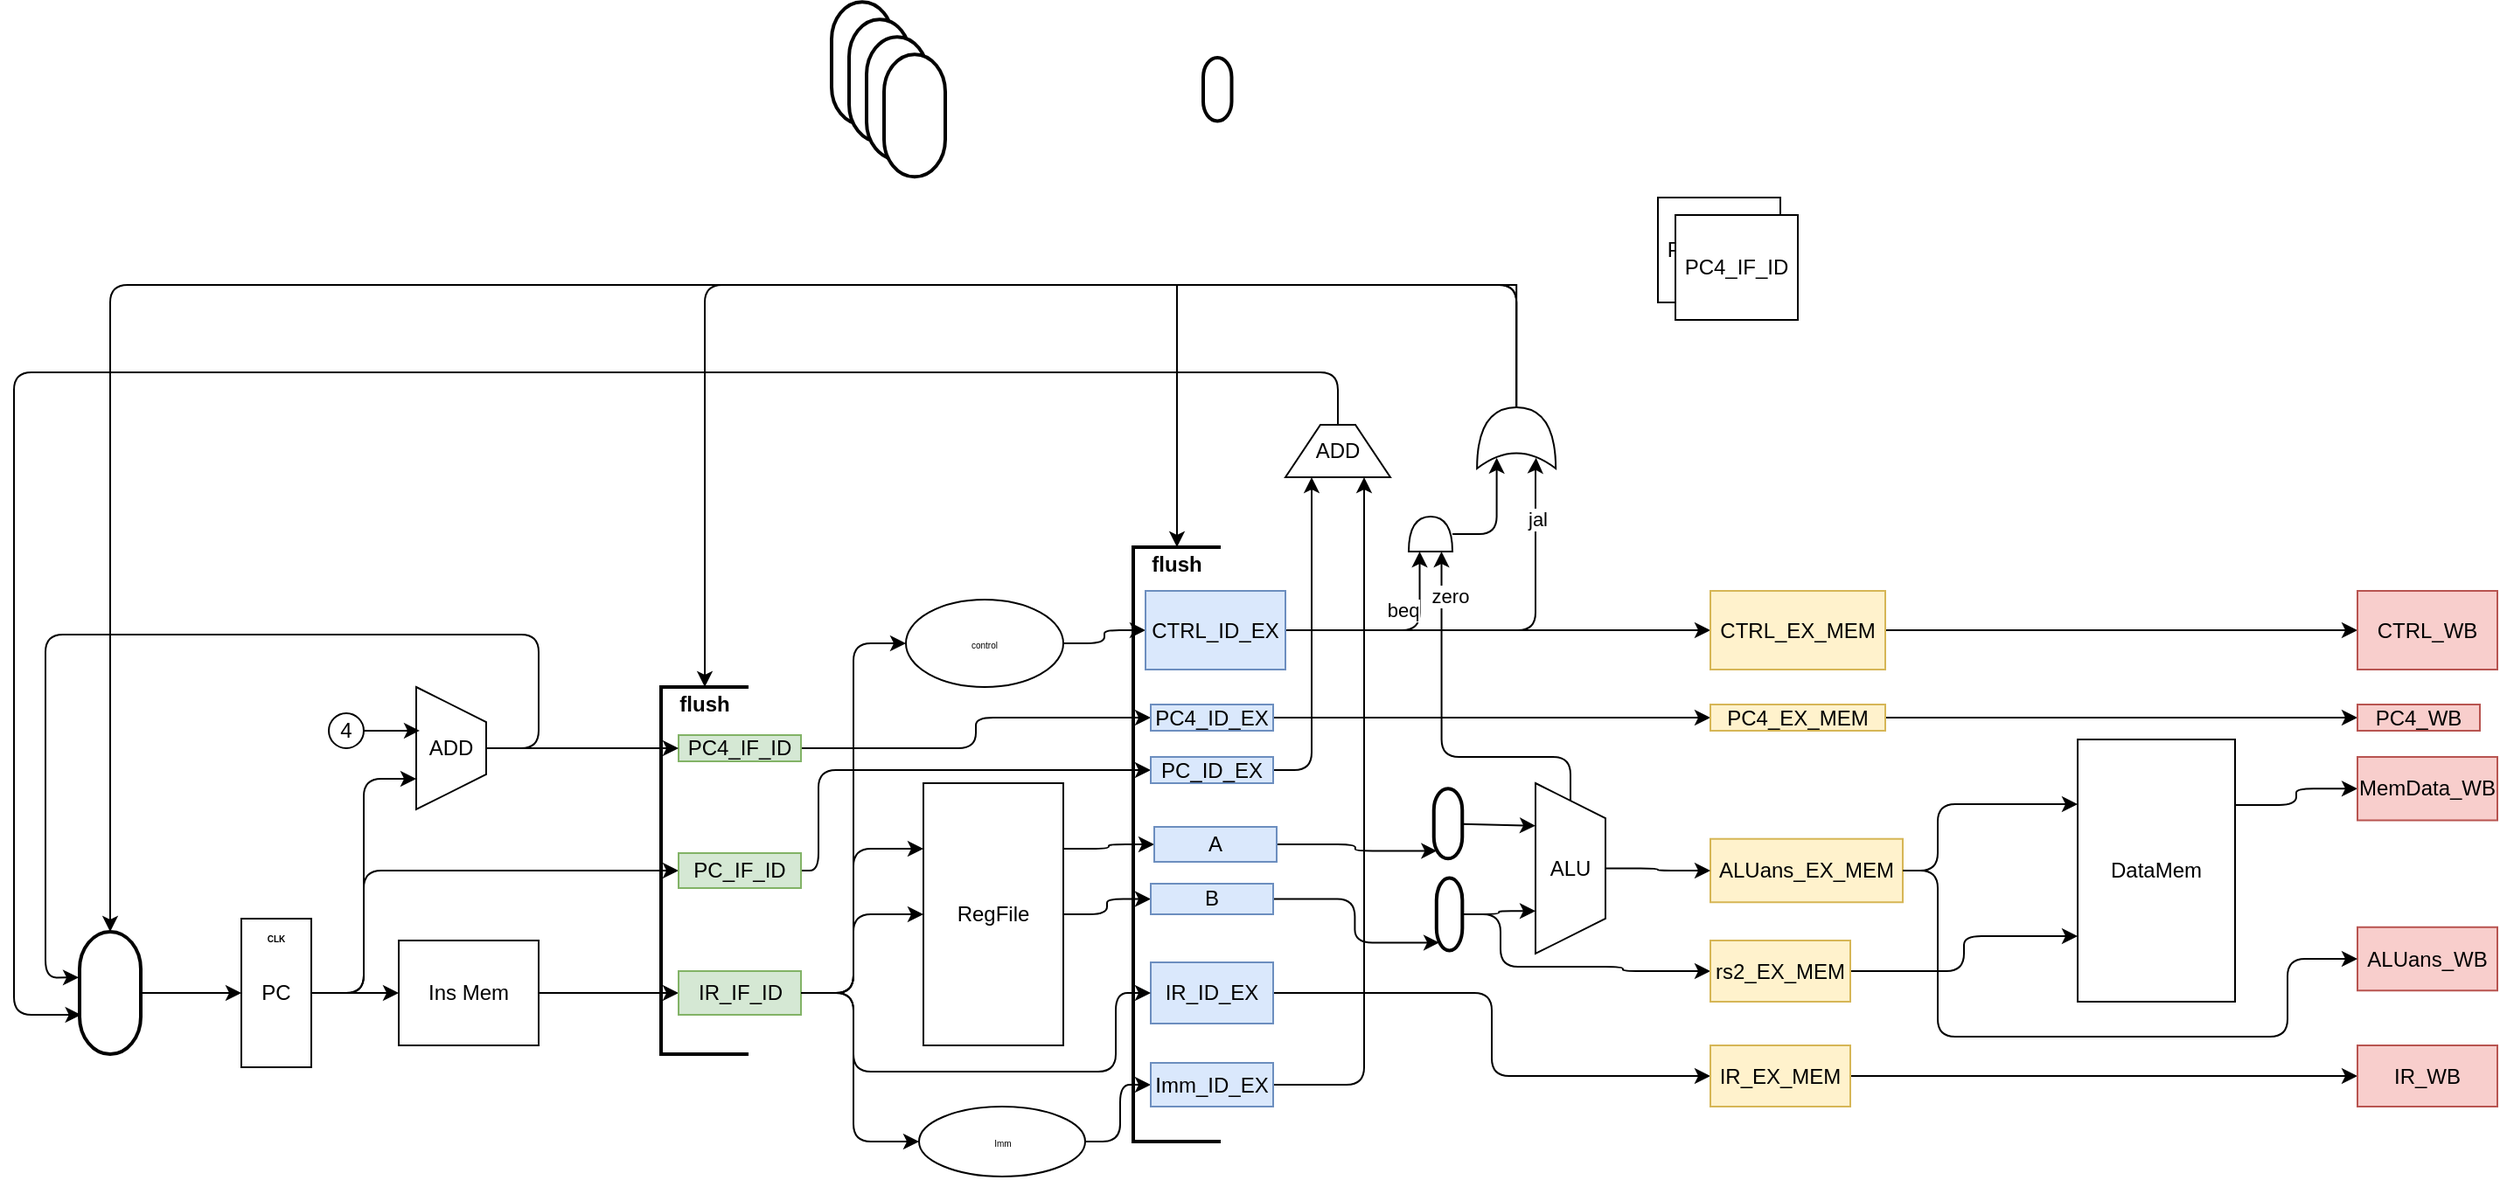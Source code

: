 <mxfile version="14.6.13" type="github">
  <diagram id="iIHYUd3_f0RwSLK5Qi1C" name="Page-1">
    <mxGraphModel dx="865" dy="457" grid="1" gridSize="10" guides="1" tooltips="1" connect="1" arrows="1" fold="1" page="1" pageScale="1" pageWidth="1654" pageHeight="2336" math="0" shadow="0">
      <root>
        <mxCell id="0" />
        <mxCell id="1" parent="0" />
        <mxCell id="OzW8gkyC8wNDTE9PfF5A-3" style="edgeStyle=orthogonalEdgeStyle;orthogonalLoop=1;jettySize=auto;html=1;exitX=1;exitY=0.5;exitDx=0;exitDy=0;entryX=0;entryY=0.5;entryDx=0;entryDy=0;" edge="1" parent="1" source="OzW8gkyC8wNDTE9PfF5A-1" target="OzW8gkyC8wNDTE9PfF5A-2">
          <mxGeometry relative="1" as="geometry" />
        </mxCell>
        <mxCell id="OzW8gkyC8wNDTE9PfF5A-16" style="edgeStyle=orthogonalEdgeStyle;orthogonalLoop=1;jettySize=auto;html=1;exitX=1;exitY=0.5;exitDx=0;exitDy=0;entryX=0;entryY=0.5;entryDx=0;entryDy=0;" edge="1" parent="1" source="OzW8gkyC8wNDTE9PfF5A-1" target="OzW8gkyC8wNDTE9PfF5A-12">
          <mxGeometry relative="1" as="geometry">
            <Array as="points">
              <mxPoint x="300" y="635" />
              <mxPoint x="300" y="565" />
            </Array>
          </mxGeometry>
        </mxCell>
        <mxCell id="OzW8gkyC8wNDTE9PfF5A-19" style="edgeStyle=orthogonalEdgeStyle;orthogonalLoop=1;jettySize=auto;html=1;exitX=1;exitY=0.5;exitDx=0;exitDy=0;entryX=0.75;entryY=1;entryDx=0;entryDy=0;" edge="1" parent="1" source="OzW8gkyC8wNDTE9PfF5A-1" target="OzW8gkyC8wNDTE9PfF5A-17">
          <mxGeometry relative="1" as="geometry" />
        </mxCell>
        <mxCell id="OzW8gkyC8wNDTE9PfF5A-1" value="PC" style="whiteSpace=wrap;html=1;" vertex="1" parent="1">
          <mxGeometry x="230" y="592.5" width="40" height="85" as="geometry" />
        </mxCell>
        <mxCell id="OzW8gkyC8wNDTE9PfF5A-15" style="edgeStyle=orthogonalEdgeStyle;orthogonalLoop=1;jettySize=auto;html=1;exitX=1;exitY=0.5;exitDx=0;exitDy=0;entryX=0;entryY=0.5;entryDx=0;entryDy=0;" edge="1" parent="1" source="OzW8gkyC8wNDTE9PfF5A-2" target="OzW8gkyC8wNDTE9PfF5A-11">
          <mxGeometry relative="1" as="geometry" />
        </mxCell>
        <mxCell id="OzW8gkyC8wNDTE9PfF5A-2" value="Ins Mem" style="whiteSpace=wrap;html=1;" vertex="1" parent="1">
          <mxGeometry x="320" y="605" width="80" height="60" as="geometry" />
        </mxCell>
        <mxCell id="OzW8gkyC8wNDTE9PfF5A-73" style="edgeStyle=orthogonalEdgeStyle;orthogonalLoop=1;jettySize=auto;html=1;entryX=0;entryY=0.5;entryDx=0;entryDy=0;fontSize=5;" edge="1" parent="1" source="OzW8gkyC8wNDTE9PfF5A-12" target="OzW8gkyC8wNDTE9PfF5A-71">
          <mxGeometry relative="1" as="geometry">
            <Array as="points">
              <mxPoint x="560" y="565" />
              <mxPoint x="560" y="508" />
            </Array>
          </mxGeometry>
        </mxCell>
        <mxCell id="OzW8gkyC8wNDTE9PfF5A-12" value="PC_IF_ID" style="whiteSpace=wrap;html=1;labelBackgroundColor=none;labelBorderColor=none;fillColor=#d5e8d4;strokeColor=#82b366;" vertex="1" parent="1">
          <mxGeometry x="480" y="555" width="70" height="20" as="geometry" />
        </mxCell>
        <mxCell id="OzW8gkyC8wNDTE9PfF5A-74" style="edgeStyle=orthogonalEdgeStyle;orthogonalLoop=1;jettySize=auto;html=1;exitX=1;exitY=0.5;exitDx=0;exitDy=0;entryX=0;entryY=0.5;entryDx=0;entryDy=0;fontSize=5;" edge="1" parent="1" source="OzW8gkyC8wNDTE9PfF5A-13" target="OzW8gkyC8wNDTE9PfF5A-70">
          <mxGeometry relative="1" as="geometry" />
        </mxCell>
        <mxCell id="OzW8gkyC8wNDTE9PfF5A-13" value="PC4_IF_ID" style="whiteSpace=wrap;html=1;labelBackgroundColor=none;labelBorderColor=none;fillColor=#d5e8d4;strokeColor=#82b366;" vertex="1" parent="1">
          <mxGeometry x="480" y="487.5" width="70" height="15" as="geometry" />
        </mxCell>
        <mxCell id="OzW8gkyC8wNDTE9PfF5A-18" style="edgeStyle=orthogonalEdgeStyle;orthogonalLoop=1;jettySize=auto;html=1;entryX=0;entryY=0.5;entryDx=0;entryDy=0;" edge="1" parent="1" source="OzW8gkyC8wNDTE9PfF5A-17" target="OzW8gkyC8wNDTE9PfF5A-13">
          <mxGeometry relative="1" as="geometry" />
        </mxCell>
        <mxCell id="OzW8gkyC8wNDTE9PfF5A-144" style="edgeStyle=orthogonalEdgeStyle;orthogonalLoop=1;jettySize=auto;html=1;entryX=0.374;entryY=1.014;entryDx=0;entryDy=0;entryPerimeter=0;" edge="1" parent="1" source="OzW8gkyC8wNDTE9PfF5A-17" target="OzW8gkyC8wNDTE9PfF5A-27">
          <mxGeometry relative="1" as="geometry">
            <Array as="points">
              <mxPoint x="400" y="495" />
              <mxPoint x="400" y="430" />
              <mxPoint x="118" y="430" />
              <mxPoint x="118" y="626" />
            </Array>
          </mxGeometry>
        </mxCell>
        <mxCell id="OzW8gkyC8wNDTE9PfF5A-17" value="ADD" style="shape=trapezoid;perimeter=trapezoidPerimeter;whiteSpace=wrap;html=1;fixedSize=1;direction=south;" vertex="1" parent="1">
          <mxGeometry x="330" y="460" width="40" height="70" as="geometry" />
        </mxCell>
        <mxCell id="OzW8gkyC8wNDTE9PfF5A-25" style="edgeStyle=orthogonalEdgeStyle;orthogonalLoop=1;jettySize=auto;html=1;entryX=0.357;entryY=0.95;entryDx=0;entryDy=0;entryPerimeter=0;" edge="1" parent="1" source="OzW8gkyC8wNDTE9PfF5A-22" target="OzW8gkyC8wNDTE9PfF5A-17">
          <mxGeometry relative="1" as="geometry" />
        </mxCell>
        <mxCell id="OzW8gkyC8wNDTE9PfF5A-22" value="4" style="ellipse;whiteSpace=wrap;html=1;aspect=fixed;" vertex="1" parent="1">
          <mxGeometry x="280" y="475" width="20" height="20" as="geometry" />
        </mxCell>
        <mxCell id="OzW8gkyC8wNDTE9PfF5A-36" style="edgeStyle=orthogonalEdgeStyle;orthogonalLoop=1;jettySize=auto;html=1;exitX=0.5;exitY=0;exitDx=0;exitDy=0;exitPerimeter=0;" edge="1" parent="1" source="OzW8gkyC8wNDTE9PfF5A-27" target="OzW8gkyC8wNDTE9PfF5A-1">
          <mxGeometry relative="1" as="geometry" />
        </mxCell>
        <mxCell id="OzW8gkyC8wNDTE9PfF5A-27" value="" style="strokeWidth=2;html=1;shape=mxgraph.flowchart.terminator;whiteSpace=wrap;rotation=90;" vertex="1" parent="1">
          <mxGeometry x="120" y="617.5" width="70" height="35" as="geometry" />
        </mxCell>
        <mxCell id="OzW8gkyC8wNDTE9PfF5A-28" value="" style="strokeWidth=2;html=1;shape=mxgraph.flowchart.terminator;whiteSpace=wrap;rotation=90;" vertex="1" parent="1">
          <mxGeometry x="550" y="85.63" width="70" height="35" as="geometry" />
        </mxCell>
        <mxCell id="OzW8gkyC8wNDTE9PfF5A-32" value="" style="strokeWidth=2;html=1;shape=mxgraph.flowchart.terminator;whiteSpace=wrap;rotation=90;" vertex="1" parent="1">
          <mxGeometry x="560" y="95.63" width="70" height="35" as="geometry" />
        </mxCell>
        <mxCell id="OzW8gkyC8wNDTE9PfF5A-33" value="" style="strokeWidth=2;html=1;shape=mxgraph.flowchart.terminator;whiteSpace=wrap;rotation=90;" vertex="1" parent="1">
          <mxGeometry x="570" y="105.63" width="70" height="35" as="geometry" />
        </mxCell>
        <mxCell id="OzW8gkyC8wNDTE9PfF5A-34" value="" style="strokeWidth=2;html=1;shape=mxgraph.flowchart.terminator;whiteSpace=wrap;rotation=90;" vertex="1" parent="1">
          <mxGeometry x="580" y="115.63" width="70" height="35" as="geometry" />
        </mxCell>
        <mxCell id="OzW8gkyC8wNDTE9PfF5A-35" value="" style="strokeWidth=2;html=1;shape=mxgraph.flowchart.terminator;whiteSpace=wrap;rotation=90;" vertex="1" parent="1">
          <mxGeometry x="770" y="110" width="36.25" height="16.25" as="geometry" />
        </mxCell>
        <mxCell id="OzW8gkyC8wNDTE9PfF5A-68" style="edgeStyle=orthogonalEdgeStyle;orthogonalLoop=1;jettySize=auto;html=1;exitX=1;exitY=0.25;exitDx=0;exitDy=0;entryX=0;entryY=0.5;entryDx=0;entryDy=0;fontSize=5;" edge="1" parent="1" source="OzW8gkyC8wNDTE9PfF5A-41" target="OzW8gkyC8wNDTE9PfF5A-66">
          <mxGeometry relative="1" as="geometry" />
        </mxCell>
        <mxCell id="OzW8gkyC8wNDTE9PfF5A-69" style="edgeStyle=orthogonalEdgeStyle;orthogonalLoop=1;jettySize=auto;html=1;exitX=1;exitY=0.5;exitDx=0;exitDy=0;fontSize=5;" edge="1" parent="1" source="OzW8gkyC8wNDTE9PfF5A-41" target="OzW8gkyC8wNDTE9PfF5A-65">
          <mxGeometry relative="1" as="geometry" />
        </mxCell>
        <mxCell id="OzW8gkyC8wNDTE9PfF5A-41" value="RegFile" style="whiteSpace=wrap;html=1;" vertex="1" parent="1">
          <mxGeometry x="620" y="515" width="80" height="150" as="geometry" />
        </mxCell>
        <mxCell id="OzW8gkyC8wNDTE9PfF5A-44" value="" style="whiteSpace=wrap;html=1;labelBackgroundColor=none;labelBorderColor=none;fillColor=#d5e8d4;strokeColor=#82b366;" vertex="1" connectable="0" parent="1">
          <mxGeometry x="480" y="622.5" width="70" height="25" as="geometry" />
        </mxCell>
        <mxCell id="OzW8gkyC8wNDTE9PfF5A-11" value="IR_IF_ID" style="html=1;fillColor=#d5e8d4;strokeColor=#82b366;" vertex="1" parent="OzW8gkyC8wNDTE9PfF5A-44">
          <mxGeometry width="70" height="25" as="geometry" />
        </mxCell>
        <mxCell id="OzW8gkyC8wNDTE9PfF5A-49" value="&lt;b&gt;CLK&lt;/b&gt;" style="text;html=1;strokeColor=none;fillColor=none;align=center;verticalAlign=middle;whiteSpace=wrap;fontSize=5;" vertex="1" parent="1">
          <mxGeometry x="230" y="592.5" width="40" height="20" as="geometry" />
        </mxCell>
        <mxCell id="OzW8gkyC8wNDTE9PfF5A-51" style="edgeStyle=orthogonalEdgeStyle;orthogonalLoop=1;jettySize=auto;html=1;entryX=0;entryY=0.25;entryDx=0;entryDy=0;fontSize=5;" edge="1" parent="1" source="OzW8gkyC8wNDTE9PfF5A-11" target="OzW8gkyC8wNDTE9PfF5A-41">
          <mxGeometry relative="1" as="geometry">
            <Array as="points">
              <mxPoint x="580" y="635" />
              <mxPoint x="580" y="553" />
            </Array>
          </mxGeometry>
        </mxCell>
        <mxCell id="OzW8gkyC8wNDTE9PfF5A-52" style="edgeStyle=orthogonalEdgeStyle;orthogonalLoop=1;jettySize=auto;html=1;fontSize=5;" edge="1" parent="1" source="OzW8gkyC8wNDTE9PfF5A-11" target="OzW8gkyC8wNDTE9PfF5A-41">
          <mxGeometry relative="1" as="geometry">
            <Array as="points">
              <mxPoint x="580" y="635" />
              <mxPoint x="580" y="590" />
            </Array>
          </mxGeometry>
        </mxCell>
        <mxCell id="OzW8gkyC8wNDTE9PfF5A-75" style="edgeStyle=orthogonalEdgeStyle;orthogonalLoop=1;jettySize=auto;html=1;entryX=0;entryY=0.5;entryDx=0;entryDy=0;fontSize=5;" edge="1" parent="1" source="OzW8gkyC8wNDTE9PfF5A-53" target="OzW8gkyC8wNDTE9PfF5A-64">
          <mxGeometry relative="1" as="geometry" />
        </mxCell>
        <mxCell id="OzW8gkyC8wNDTE9PfF5A-53" value="control" style="ellipse;whiteSpace=wrap;html=1;fontSize=5;" vertex="1" parent="1">
          <mxGeometry x="610" y="410" width="90" height="50" as="geometry" />
        </mxCell>
        <mxCell id="OzW8gkyC8wNDTE9PfF5A-54" style="edgeStyle=orthogonalEdgeStyle;orthogonalLoop=1;jettySize=auto;html=1;entryX=0;entryY=0.5;entryDx=0;entryDy=0;fontSize=5;" edge="1" parent="1" source="OzW8gkyC8wNDTE9PfF5A-11" target="OzW8gkyC8wNDTE9PfF5A-53">
          <mxGeometry relative="1" as="geometry" />
        </mxCell>
        <mxCell id="OzW8gkyC8wNDTE9PfF5A-81" style="edgeStyle=orthogonalEdgeStyle;orthogonalLoop=1;jettySize=auto;html=1;entryX=0;entryY=0.5;entryDx=0;entryDy=0;fontSize=5;" edge="1" parent="1" source="OzW8gkyC8wNDTE9PfF5A-55" target="OzW8gkyC8wNDTE9PfF5A-61">
          <mxGeometry relative="1" as="geometry" />
        </mxCell>
        <mxCell id="OzW8gkyC8wNDTE9PfF5A-55" value="Imm" style="ellipse;whiteSpace=wrap;html=1;fontSize=5;" vertex="1" parent="1">
          <mxGeometry x="617.5" y="700" width="95" height="40" as="geometry" />
        </mxCell>
        <mxCell id="OzW8gkyC8wNDTE9PfF5A-56" style="edgeStyle=orthogonalEdgeStyle;orthogonalLoop=1;jettySize=auto;html=1;entryX=0;entryY=0.5;entryDx=0;entryDy=0;fontSize=5;" edge="1" parent="1" source="OzW8gkyC8wNDTE9PfF5A-11" target="OzW8gkyC8wNDTE9PfF5A-55">
          <mxGeometry relative="1" as="geometry">
            <Array as="points">
              <mxPoint x="580" y="635" />
              <mxPoint x="580" y="720" />
            </Array>
          </mxGeometry>
        </mxCell>
        <mxCell id="OzW8gkyC8wNDTE9PfF5A-57" value="PC4_IF_ID" style="whiteSpace=wrap;html=1;" vertex="1" parent="1">
          <mxGeometry x="1040" y="180" width="70" height="60" as="geometry" />
        </mxCell>
        <mxCell id="OzW8gkyC8wNDTE9PfF5A-59" value="PC4_IF_ID" style="whiteSpace=wrap;html=1;" vertex="1" parent="1">
          <mxGeometry x="1050" y="190" width="70" height="60" as="geometry" />
        </mxCell>
        <mxCell id="OzW8gkyC8wNDTE9PfF5A-115" style="edgeStyle=orthogonalEdgeStyle;orthogonalLoop=1;jettySize=auto;html=1;entryX=0;entryY=0.25;entryDx=0;entryDy=0;" edge="1" parent="1" source="OzW8gkyC8wNDTE9PfF5A-60" target="OzW8gkyC8wNDTE9PfF5A-113">
          <mxGeometry relative="1" as="geometry">
            <Array as="points">
              <mxPoint x="1200" y="565" />
              <mxPoint x="1200" y="527" />
              <mxPoint x="1280" y="527" />
            </Array>
          </mxGeometry>
        </mxCell>
        <mxCell id="OzW8gkyC8wNDTE9PfF5A-60" value="ALUans_EX_MEM" style="whiteSpace=wrap;html=1;fillColor=#fff2cc;strokeColor=#d6b656;" vertex="1" parent="1">
          <mxGeometry x="1070" y="546.87" width="110" height="36.25" as="geometry" />
        </mxCell>
        <mxCell id="OzW8gkyC8wNDTE9PfF5A-141" style="edgeStyle=orthogonalEdgeStyle;orthogonalLoop=1;jettySize=auto;html=1;entryX=0.75;entryY=1;entryDx=0;entryDy=0;" edge="1" parent="1" source="OzW8gkyC8wNDTE9PfF5A-61" target="OzW8gkyC8wNDTE9PfF5A-138">
          <mxGeometry relative="1" as="geometry" />
        </mxCell>
        <mxCell id="OzW8gkyC8wNDTE9PfF5A-61" value="Imm_ID_EX" style="whiteSpace=wrap;html=1;fillColor=#dae8fc;strokeColor=#6c8ebf;" vertex="1" parent="1">
          <mxGeometry x="750" y="675" width="70" height="25" as="geometry" />
        </mxCell>
        <mxCell id="OzW8gkyC8wNDTE9PfF5A-100" style="edgeStyle=orthogonalEdgeStyle;orthogonalLoop=1;jettySize=auto;html=1;entryX=0;entryY=0.5;entryDx=0;entryDy=0;fontSize=5;" edge="1" parent="1" source="OzW8gkyC8wNDTE9PfF5A-63" target="OzW8gkyC8wNDTE9PfF5A-99">
          <mxGeometry relative="1" as="geometry" />
        </mxCell>
        <mxCell id="OzW8gkyC8wNDTE9PfF5A-63" value="IR_ID_EX" style="whiteSpace=wrap;html=1;fillColor=#dae8fc;strokeColor=#6c8ebf;" vertex="1" parent="1">
          <mxGeometry x="750" y="617.5" width="70" height="35" as="geometry" />
        </mxCell>
        <mxCell id="OzW8gkyC8wNDTE9PfF5A-107" style="edgeStyle=orthogonalEdgeStyle;orthogonalLoop=1;jettySize=auto;html=1;entryX=0;entryY=0.5;entryDx=0;entryDy=0;fontSize=5;" edge="1" parent="1" source="OzW8gkyC8wNDTE9PfF5A-64" target="OzW8gkyC8wNDTE9PfF5A-106">
          <mxGeometry relative="1" as="geometry" />
        </mxCell>
        <mxCell id="OzW8gkyC8wNDTE9PfF5A-132" style="edgeStyle=orthogonalEdgeStyle;orthogonalLoop=1;jettySize=auto;html=1;entryX=0;entryY=0.25;entryDx=0;entryDy=0;entryPerimeter=0;" edge="1" parent="1" source="OzW8gkyC8wNDTE9PfF5A-64" target="OzW8gkyC8wNDTE9PfF5A-131">
          <mxGeometry relative="1" as="geometry" />
        </mxCell>
        <mxCell id="OzW8gkyC8wNDTE9PfF5A-134" value="beq" style="edgeLabel;html=1;align=center;verticalAlign=middle;resizable=0;points=[];" vertex="1" connectable="0" parent="OzW8gkyC8wNDTE9PfF5A-132">
          <mxGeometry x="0.459" y="10" relative="1" as="geometry">
            <mxPoint as="offset" />
          </mxGeometry>
        </mxCell>
        <mxCell id="OzW8gkyC8wNDTE9PfF5A-147" style="edgeStyle=orthogonalEdgeStyle;orthogonalLoop=1;jettySize=auto;html=1;entryX=0.175;entryY=0.75;entryDx=0;entryDy=0;entryPerimeter=0;" edge="1" parent="1" source="OzW8gkyC8wNDTE9PfF5A-64" target="OzW8gkyC8wNDTE9PfF5A-145">
          <mxGeometry relative="1" as="geometry">
            <Array as="points">
              <mxPoint x="970" y="428" />
              <mxPoint x="970" y="336" />
            </Array>
          </mxGeometry>
        </mxCell>
        <mxCell id="OzW8gkyC8wNDTE9PfF5A-148" value="jal" style="edgeLabel;html=1;align=center;verticalAlign=middle;resizable=0;points=[];" vertex="1" connectable="0" parent="OzW8gkyC8wNDTE9PfF5A-147">
          <mxGeometry x="0.711" y="-1" relative="1" as="geometry">
            <mxPoint as="offset" />
          </mxGeometry>
        </mxCell>
        <mxCell id="OzW8gkyC8wNDTE9PfF5A-64" value="CTRL_ID_EX" style="whiteSpace=wrap;html=1;fillColor=#dae8fc;strokeColor=#6c8ebf;" vertex="1" parent="1">
          <mxGeometry x="747" y="405" width="80" height="45" as="geometry" />
        </mxCell>
        <mxCell id="OzW8gkyC8wNDTE9PfF5A-97" style="edgeStyle=orthogonalEdgeStyle;orthogonalLoop=1;jettySize=auto;html=1;entryX=0.89;entryY=0.89;entryDx=0;entryDy=0;entryPerimeter=0;fontSize=5;" edge="1" parent="1" source="OzW8gkyC8wNDTE9PfF5A-65" target="OzW8gkyC8wNDTE9PfF5A-90">
          <mxGeometry relative="1" as="geometry" />
        </mxCell>
        <mxCell id="OzW8gkyC8wNDTE9PfF5A-65" value="B" style="whiteSpace=wrap;html=1;fillColor=#dae8fc;strokeColor=#6c8ebf;" vertex="1" parent="1">
          <mxGeometry x="750" y="572.5" width="70" height="17.5" as="geometry" />
        </mxCell>
        <mxCell id="OzW8gkyC8wNDTE9PfF5A-96" style="edgeStyle=orthogonalEdgeStyle;orthogonalLoop=1;jettySize=auto;html=1;entryX=0.89;entryY=0.89;entryDx=0;entryDy=0;entryPerimeter=0;fontSize=5;" edge="1" parent="1" source="OzW8gkyC8wNDTE9PfF5A-66" target="OzW8gkyC8wNDTE9PfF5A-84">
          <mxGeometry relative="1" as="geometry" />
        </mxCell>
        <mxCell id="OzW8gkyC8wNDTE9PfF5A-66" value="A" style="whiteSpace=wrap;html=1;fillColor=#dae8fc;strokeColor=#6c8ebf;" vertex="1" parent="1">
          <mxGeometry x="752" y="540" width="70" height="20" as="geometry" />
        </mxCell>
        <mxCell id="OzW8gkyC8wNDTE9PfF5A-105" style="edgeStyle=orthogonalEdgeStyle;orthogonalLoop=1;jettySize=auto;html=1;entryX=0;entryY=0.5;entryDx=0;entryDy=0;fontSize=5;" edge="1" parent="1" source="OzW8gkyC8wNDTE9PfF5A-70" target="OzW8gkyC8wNDTE9PfF5A-104">
          <mxGeometry relative="1" as="geometry" />
        </mxCell>
        <mxCell id="OzW8gkyC8wNDTE9PfF5A-70" value="PC4_ID_EX" style="whiteSpace=wrap;html=1;fillColor=#dae8fc;strokeColor=#6c8ebf;" vertex="1" parent="1">
          <mxGeometry x="750" y="470" width="70" height="15" as="geometry" />
        </mxCell>
        <mxCell id="OzW8gkyC8wNDTE9PfF5A-142" style="edgeStyle=orthogonalEdgeStyle;orthogonalLoop=1;jettySize=auto;html=1;entryX=0.25;entryY=1;entryDx=0;entryDy=0;" edge="1" parent="1" source="OzW8gkyC8wNDTE9PfF5A-71" target="OzW8gkyC8wNDTE9PfF5A-138">
          <mxGeometry relative="1" as="geometry" />
        </mxCell>
        <mxCell id="OzW8gkyC8wNDTE9PfF5A-71" value="PC_ID_EX" style="whiteSpace=wrap;html=1;fillColor=#dae8fc;strokeColor=#6c8ebf;" vertex="1" parent="1">
          <mxGeometry x="750" y="500" width="70" height="15" as="geometry" />
        </mxCell>
        <mxCell id="OzW8gkyC8wNDTE9PfF5A-77" style="edgeStyle=orthogonalEdgeStyle;orthogonalLoop=1;jettySize=auto;html=1;entryX=0;entryY=0.5;entryDx=0;entryDy=0;fontSize=5;" edge="1" parent="1" source="OzW8gkyC8wNDTE9PfF5A-11" target="OzW8gkyC8wNDTE9PfF5A-63">
          <mxGeometry relative="1" as="geometry">
            <Array as="points">
              <mxPoint x="580" y="635" />
              <mxPoint x="580" y="680" />
              <mxPoint x="730" y="680" />
              <mxPoint x="730" y="635" />
            </Array>
          </mxGeometry>
        </mxCell>
        <mxCell id="OzW8gkyC8wNDTE9PfF5A-98" style="edgeStyle=orthogonalEdgeStyle;orthogonalLoop=1;jettySize=auto;html=1;entryX=0;entryY=0.5;entryDx=0;entryDy=0;fontSize=5;" edge="1" parent="1" source="OzW8gkyC8wNDTE9PfF5A-82" target="OzW8gkyC8wNDTE9PfF5A-60">
          <mxGeometry relative="1" as="geometry" />
        </mxCell>
        <mxCell id="OzW8gkyC8wNDTE9PfF5A-133" style="edgeStyle=orthogonalEdgeStyle;orthogonalLoop=1;jettySize=auto;html=1;exitX=0;exitY=0.5;exitDx=0;exitDy=0;entryX=0;entryY=0.75;entryDx=0;entryDy=0;entryPerimeter=0;" edge="1" parent="1" source="OzW8gkyC8wNDTE9PfF5A-82" target="OzW8gkyC8wNDTE9PfF5A-131">
          <mxGeometry relative="1" as="geometry">
            <Array as="points">
              <mxPoint x="990" y="500" />
              <mxPoint x="916" y="500" />
            </Array>
          </mxGeometry>
        </mxCell>
        <mxCell id="OzW8gkyC8wNDTE9PfF5A-135" value="zero" style="edgeLabel;html=1;align=center;verticalAlign=middle;resizable=0;points=[];" vertex="1" connectable="0" parent="OzW8gkyC8wNDTE9PfF5A-133">
          <mxGeometry x="0.596" y="-2" relative="1" as="geometry">
            <mxPoint x="2" y="-18" as="offset" />
          </mxGeometry>
        </mxCell>
        <mxCell id="OzW8gkyC8wNDTE9PfF5A-82" value="ALU" style="shape=trapezoid;perimeter=trapezoidPerimeter;whiteSpace=wrap;html=1;fixedSize=1;direction=south;" vertex="1" parent="1">
          <mxGeometry x="970" y="515" width="40" height="97.5" as="geometry" />
        </mxCell>
        <mxCell id="OzW8gkyC8wNDTE9PfF5A-88" style="edgeStyle=orthogonalEdgeStyle;orthogonalLoop=1;jettySize=auto;html=1;entryX=0.25;entryY=1;entryDx=0;entryDy=0;fontSize=5;" edge="1" parent="1" source="OzW8gkyC8wNDTE9PfF5A-84" target="OzW8gkyC8wNDTE9PfF5A-82">
          <mxGeometry relative="1" as="geometry">
            <Array as="points">
              <mxPoint x="940" y="539" />
            </Array>
          </mxGeometry>
        </mxCell>
        <mxCell id="OzW8gkyC8wNDTE9PfF5A-84" value="" style="strokeWidth=2;html=1;shape=mxgraph.flowchart.terminator;whiteSpace=wrap;rotation=90;" vertex="1" parent="1">
          <mxGeometry x="900" y="530" width="40" height="16.25" as="geometry" />
        </mxCell>
        <mxCell id="OzW8gkyC8wNDTE9PfF5A-92" style="edgeStyle=orthogonalEdgeStyle;orthogonalLoop=1;jettySize=auto;html=1;entryX=0.75;entryY=1;entryDx=0;entryDy=0;fontSize=5;" edge="1" parent="1" source="OzW8gkyC8wNDTE9PfF5A-90" target="OzW8gkyC8wNDTE9PfF5A-82">
          <mxGeometry relative="1" as="geometry" />
        </mxCell>
        <mxCell id="OzW8gkyC8wNDTE9PfF5A-103" style="edgeStyle=orthogonalEdgeStyle;orthogonalLoop=1;jettySize=auto;html=1;entryX=0;entryY=0.5;entryDx=0;entryDy=0;fontSize=5;" edge="1" parent="1" source="OzW8gkyC8wNDTE9PfF5A-90" target="OzW8gkyC8wNDTE9PfF5A-102">
          <mxGeometry relative="1" as="geometry">
            <Array as="points">
              <mxPoint x="950" y="590" />
              <mxPoint x="950" y="620" />
              <mxPoint x="1020" y="620" />
              <mxPoint x="1020" y="623" />
            </Array>
          </mxGeometry>
        </mxCell>
        <mxCell id="OzW8gkyC8wNDTE9PfF5A-90" value="" style="strokeWidth=2;html=1;shape=mxgraph.flowchart.terminator;whiteSpace=wrap;rotation=90;" vertex="1" parent="1">
          <mxGeometry x="900" y="582.61" width="41.57" height="14.77" as="geometry" />
        </mxCell>
        <mxCell id="OzW8gkyC8wNDTE9PfF5A-126" style="edgeStyle=orthogonalEdgeStyle;orthogonalLoop=1;jettySize=auto;html=1;entryX=0;entryY=0.5;entryDx=0;entryDy=0;" edge="1" parent="1" source="OzW8gkyC8wNDTE9PfF5A-99" target="OzW8gkyC8wNDTE9PfF5A-118">
          <mxGeometry relative="1" as="geometry" />
        </mxCell>
        <mxCell id="OzW8gkyC8wNDTE9PfF5A-99" value="IR_EX_MEM" style="whiteSpace=wrap;html=1;fillColor=#fff2cc;strokeColor=#d6b656;" vertex="1" parent="1">
          <mxGeometry x="1070" y="665" width="80" height="35" as="geometry" />
        </mxCell>
        <mxCell id="OzW8gkyC8wNDTE9PfF5A-117" style="edgeStyle=orthogonalEdgeStyle;orthogonalLoop=1;jettySize=auto;html=1;entryX=0;entryY=0.75;entryDx=0;entryDy=0;" edge="1" parent="1" source="OzW8gkyC8wNDTE9PfF5A-102" target="OzW8gkyC8wNDTE9PfF5A-113">
          <mxGeometry relative="1" as="geometry" />
        </mxCell>
        <mxCell id="OzW8gkyC8wNDTE9PfF5A-102" value="rs2_EX_MEM" style="whiteSpace=wrap;html=1;fillColor=#fff2cc;strokeColor=#d6b656;" vertex="1" parent="1">
          <mxGeometry x="1070" y="605" width="80" height="35" as="geometry" />
        </mxCell>
        <mxCell id="OzW8gkyC8wNDTE9PfF5A-124" style="edgeStyle=orthogonalEdgeStyle;orthogonalLoop=1;jettySize=auto;html=1;entryX=0;entryY=0.5;entryDx=0;entryDy=0;" edge="1" parent="1" source="OzW8gkyC8wNDTE9PfF5A-104" target="OzW8gkyC8wNDTE9PfF5A-121">
          <mxGeometry relative="1" as="geometry" />
        </mxCell>
        <mxCell id="OzW8gkyC8wNDTE9PfF5A-104" value="PC4_EX_MEM" style="whiteSpace=wrap;html=1;fillColor=#fff2cc;strokeColor=#d6b656;" vertex="1" parent="1">
          <mxGeometry x="1070" y="470" width="100" height="15" as="geometry" />
        </mxCell>
        <mxCell id="OzW8gkyC8wNDTE9PfF5A-123" style="edgeStyle=orthogonalEdgeStyle;orthogonalLoop=1;jettySize=auto;html=1;entryX=0;entryY=0.5;entryDx=0;entryDy=0;" edge="1" parent="1" source="OzW8gkyC8wNDTE9PfF5A-106" target="OzW8gkyC8wNDTE9PfF5A-122">
          <mxGeometry relative="1" as="geometry" />
        </mxCell>
        <mxCell id="OzW8gkyC8wNDTE9PfF5A-106" value="CTRL_EX_MEM" style="whiteSpace=wrap;html=1;fillColor=#fff2cc;strokeColor=#d6b656;" vertex="1" parent="1">
          <mxGeometry x="1070" y="405" width="100" height="45" as="geometry" />
        </mxCell>
        <mxCell id="OzW8gkyC8wNDTE9PfF5A-125" style="edgeStyle=orthogonalEdgeStyle;orthogonalLoop=1;jettySize=auto;html=1;exitX=1;exitY=0.25;exitDx=0;exitDy=0;entryX=0;entryY=0.5;entryDx=0;entryDy=0;" edge="1" parent="1" source="OzW8gkyC8wNDTE9PfF5A-113" target="OzW8gkyC8wNDTE9PfF5A-120">
          <mxGeometry relative="1" as="geometry" />
        </mxCell>
        <mxCell id="OzW8gkyC8wNDTE9PfF5A-113" value="DataMem" style="whiteSpace=wrap;html=1;" vertex="1" parent="1">
          <mxGeometry x="1280" y="490" width="90" height="150" as="geometry" />
        </mxCell>
        <mxCell id="OzW8gkyC8wNDTE9PfF5A-118" value="IR_WB" style="whiteSpace=wrap;html=1;fillColor=#f8cecc;strokeColor=#b85450;" vertex="1" parent="1">
          <mxGeometry x="1440" y="665" width="80" height="35" as="geometry" />
        </mxCell>
        <mxCell id="OzW8gkyC8wNDTE9PfF5A-119" value="ALUans_WB" style="whiteSpace=wrap;html=1;fillColor=#f8cecc;strokeColor=#b85450;" vertex="1" parent="1">
          <mxGeometry x="1440" y="597.38" width="80" height="36.25" as="geometry" />
        </mxCell>
        <mxCell id="OzW8gkyC8wNDTE9PfF5A-120" value="MemData_WB" style="whiteSpace=wrap;html=1;fillColor=#f8cecc;strokeColor=#b85450;" vertex="1" parent="1">
          <mxGeometry x="1440" y="500" width="80" height="36.25" as="geometry" />
        </mxCell>
        <mxCell id="OzW8gkyC8wNDTE9PfF5A-121" value="PC4_WB" style="whiteSpace=wrap;html=1;fillColor=#f8cecc;strokeColor=#b85450;" vertex="1" parent="1">
          <mxGeometry x="1440" y="470" width="70" height="15" as="geometry" />
        </mxCell>
        <mxCell id="OzW8gkyC8wNDTE9PfF5A-122" value="CTRL_WB" style="whiteSpace=wrap;html=1;fillColor=#f8cecc;strokeColor=#b85450;" vertex="1" parent="1">
          <mxGeometry x="1440" y="405" width="80" height="45" as="geometry" />
        </mxCell>
        <mxCell id="OzW8gkyC8wNDTE9PfF5A-128" style="edgeStyle=orthogonalEdgeStyle;orthogonalLoop=1;jettySize=auto;html=1;entryX=0;entryY=0.5;entryDx=0;entryDy=0;" edge="1" parent="1" source="OzW8gkyC8wNDTE9PfF5A-60" target="OzW8gkyC8wNDTE9PfF5A-119">
          <mxGeometry relative="1" as="geometry">
            <Array as="points">
              <mxPoint x="1200" y="565" />
              <mxPoint x="1200" y="660" />
              <mxPoint x="1400" y="660" />
              <mxPoint x="1400" y="616" />
            </Array>
          </mxGeometry>
        </mxCell>
        <mxCell id="OzW8gkyC8wNDTE9PfF5A-146" style="edgeStyle=orthogonalEdgeStyle;orthogonalLoop=1;jettySize=auto;html=1;entryX=0.175;entryY=0.25;entryDx=0;entryDy=0;entryPerimeter=0;" edge="1" parent="1" source="OzW8gkyC8wNDTE9PfF5A-131" target="OzW8gkyC8wNDTE9PfF5A-145">
          <mxGeometry relative="1" as="geometry" />
        </mxCell>
        <mxCell id="OzW8gkyC8wNDTE9PfF5A-131" value="" style="shape=or;whiteSpace=wrap;html=1;rotation=-90;" vertex="1" parent="1">
          <mxGeometry x="900" y="360" width="20" height="25" as="geometry" />
        </mxCell>
        <mxCell id="OzW8gkyC8wNDTE9PfF5A-143" style="edgeStyle=orthogonalEdgeStyle;orthogonalLoop=1;jettySize=auto;html=1;entryX=0.679;entryY=0.976;entryDx=0;entryDy=0;entryPerimeter=0;" edge="1" parent="1" source="OzW8gkyC8wNDTE9PfF5A-138" target="OzW8gkyC8wNDTE9PfF5A-27">
          <mxGeometry relative="1" as="geometry">
            <Array as="points">
              <mxPoint x="857" y="280" />
              <mxPoint x="100" y="280" />
              <mxPoint x="100" y="648" />
            </Array>
          </mxGeometry>
        </mxCell>
        <mxCell id="OzW8gkyC8wNDTE9PfF5A-138" value="ADD" style="shape=trapezoid;perimeter=trapezoidPerimeter;whiteSpace=wrap;html=1;fixedSize=1;rotation=0;" vertex="1" parent="1">
          <mxGeometry x="827" y="310" width="60" height="30" as="geometry" />
        </mxCell>
        <mxCell id="OzW8gkyC8wNDTE9PfF5A-149" style="edgeStyle=orthogonalEdgeStyle;orthogonalLoop=1;jettySize=auto;html=1;entryX=0;entryY=0.5;entryDx=0;entryDy=0;entryPerimeter=0;" edge="1" parent="1" source="OzW8gkyC8wNDTE9PfF5A-145" target="OzW8gkyC8wNDTE9PfF5A-27">
          <mxGeometry relative="1" as="geometry">
            <Array as="points">
              <mxPoint x="959" y="230" />
              <mxPoint x="155" y="230" />
            </Array>
          </mxGeometry>
        </mxCell>
        <mxCell id="OzW8gkyC8wNDTE9PfF5A-151" style="edgeStyle=orthogonalEdgeStyle;orthogonalLoop=1;jettySize=auto;html=1;entryX=0.5;entryY=0;entryDx=0;entryDy=0;entryPerimeter=0;" edge="1" parent="1" source="OzW8gkyC8wNDTE9PfF5A-145" target="OzW8gkyC8wNDTE9PfF5A-150">
          <mxGeometry relative="1" as="geometry">
            <Array as="points">
              <mxPoint x="959" y="230" />
              <mxPoint x="495" y="230" />
            </Array>
          </mxGeometry>
        </mxCell>
        <mxCell id="OzW8gkyC8wNDTE9PfF5A-155" style="edgeStyle=orthogonalEdgeStyle;rounded=0;orthogonalLoop=1;jettySize=auto;html=1;entryX=0.5;entryY=0;entryDx=0;entryDy=0;entryPerimeter=0;" edge="1" parent="1" source="OzW8gkyC8wNDTE9PfF5A-145" target="OzW8gkyC8wNDTE9PfF5A-154">
          <mxGeometry relative="1" as="geometry">
            <Array as="points">
              <mxPoint x="959" y="230" />
              <mxPoint x="765" y="230" />
            </Array>
          </mxGeometry>
        </mxCell>
        <mxCell id="OzW8gkyC8wNDTE9PfF5A-145" value="" style="shape=xor;whiteSpace=wrap;html=1;rotation=-90;" vertex="1" parent="1">
          <mxGeometry x="941.57" y="295" width="35" height="45" as="geometry" />
        </mxCell>
        <mxCell id="OzW8gkyC8wNDTE9PfF5A-158" value="" style="group" vertex="1" connectable="0" parent="1">
          <mxGeometry x="470" y="460" width="50" height="210" as="geometry" />
        </mxCell>
        <mxCell id="OzW8gkyC8wNDTE9PfF5A-150" value="" style="strokeWidth=2;html=1;shape=mxgraph.flowchart.annotation_1;align=left;pointerEvents=1;" vertex="1" parent="OzW8gkyC8wNDTE9PfF5A-158">
          <mxGeometry width="50" height="210" as="geometry" />
        </mxCell>
        <mxCell id="OzW8gkyC8wNDTE9PfF5A-157" value="&lt;b&gt;flush&lt;/b&gt;" style="text;html=1;strokeColor=none;fillColor=none;align=center;verticalAlign=middle;whiteSpace=wrap;rounded=0;" vertex="1" parent="OzW8gkyC8wNDTE9PfF5A-158">
          <mxGeometry x="5" width="40" height="20" as="geometry" />
        </mxCell>
        <mxCell id="OzW8gkyC8wNDTE9PfF5A-160" value="" style="group" vertex="1" connectable="0" parent="1">
          <mxGeometry x="740" y="380" width="50" height="340" as="geometry" />
        </mxCell>
        <mxCell id="OzW8gkyC8wNDTE9PfF5A-154" value="" style="strokeWidth=2;html=1;shape=mxgraph.flowchart.annotation_1;align=left;pointerEvents=1;" vertex="1" parent="OzW8gkyC8wNDTE9PfF5A-160">
          <mxGeometry width="50" height="340" as="geometry" />
        </mxCell>
        <mxCell id="OzW8gkyC8wNDTE9PfF5A-159" value="&lt;b&gt;flush&lt;/b&gt;" style="text;html=1;strokeColor=none;fillColor=none;align=center;verticalAlign=middle;whiteSpace=wrap;rounded=0;" vertex="1" parent="OzW8gkyC8wNDTE9PfF5A-160">
          <mxGeometry x="5" width="40" height="20" as="geometry" />
        </mxCell>
      </root>
    </mxGraphModel>
  </diagram>
</mxfile>
